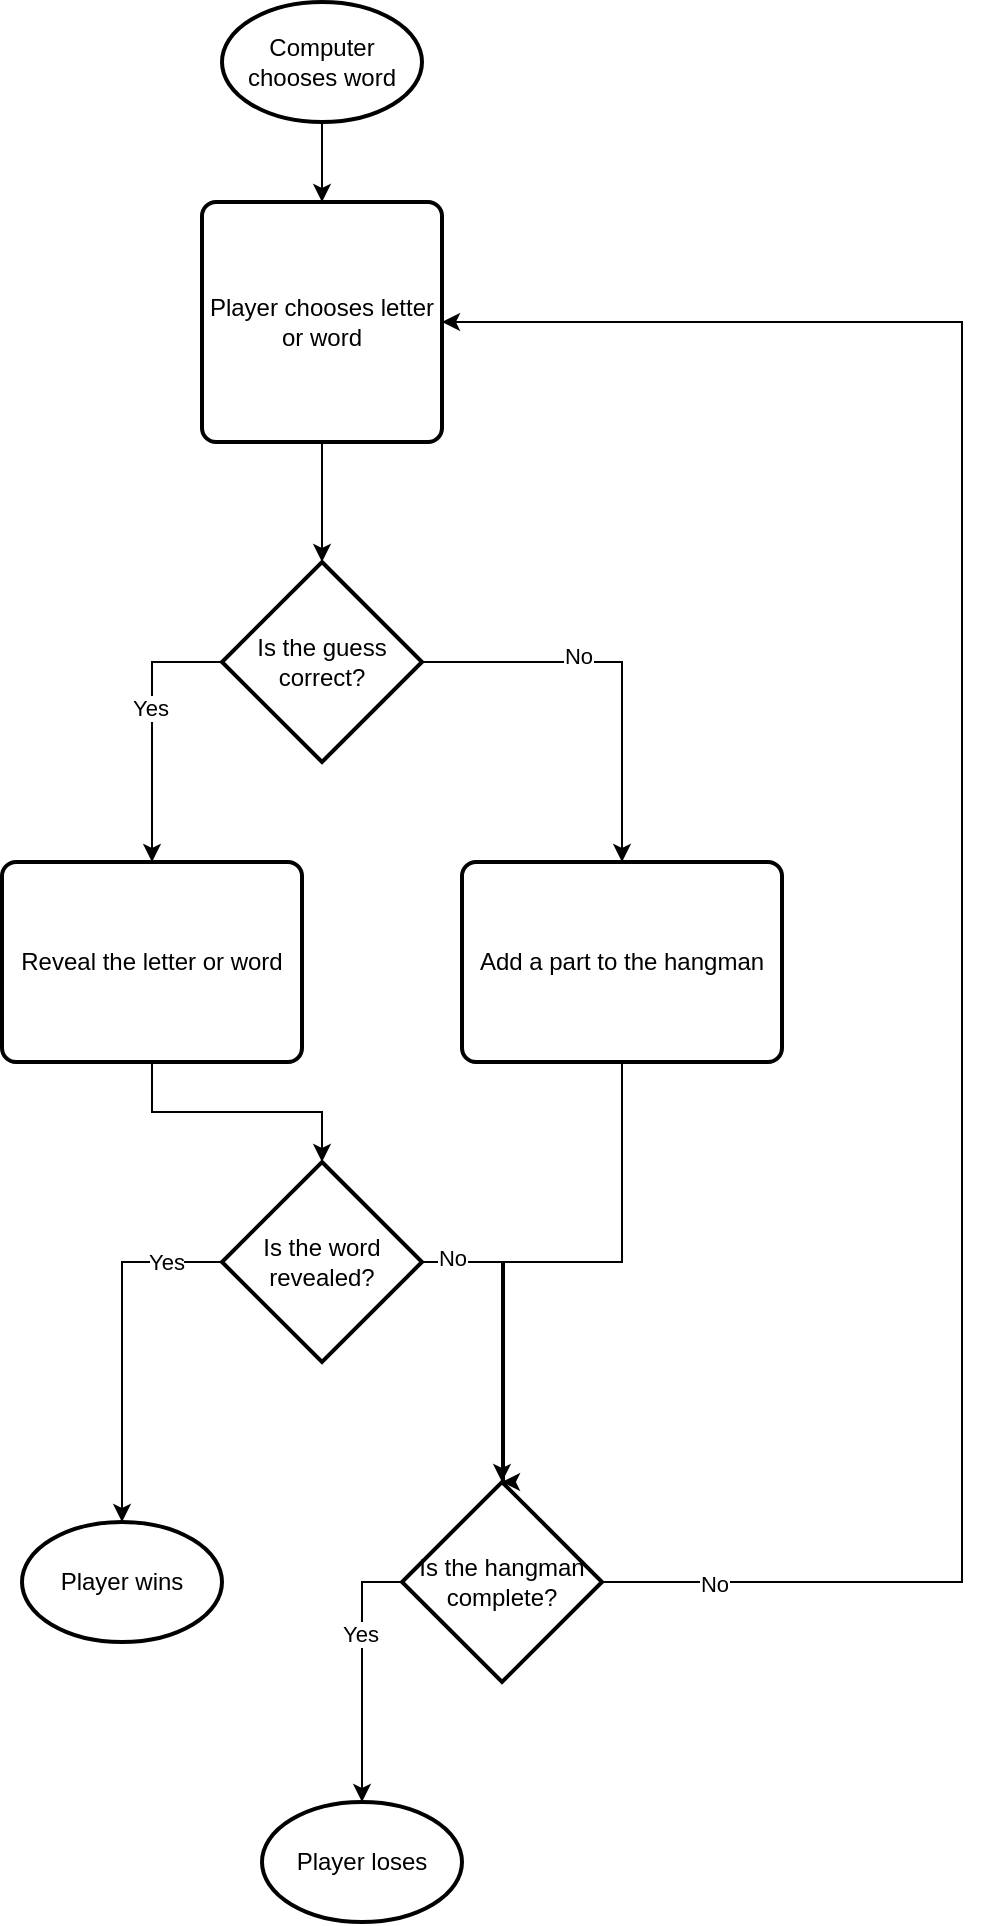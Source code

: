 <mxfile version="24.7.17">
  <diagram name="Page-1" id="t4LliRgLMSbbU-IawVyU">
    <mxGraphModel dx="2066" dy="1041" grid="1" gridSize="10" guides="1" tooltips="1" connect="1" arrows="1" fold="1" page="1" pageScale="1" pageWidth="850" pageHeight="1100" math="0" shadow="0">
      <root>
        <mxCell id="0" />
        <mxCell id="1" parent="0" />
        <mxCell id="4TxkDJZFQIc6PMh1Yow1-2" value="Computer chooses word" style="strokeWidth=2;html=1;shape=mxgraph.flowchart.start_1;whiteSpace=wrap;" vertex="1" parent="1">
          <mxGeometry x="280" y="90" width="100" height="60" as="geometry" />
        </mxCell>
        <mxCell id="4TxkDJZFQIc6PMh1Yow1-3" value="Player chooses&amp;nbsp;&lt;span style=&quot;background-color: initial;&quot;&gt;letter or word&lt;/span&gt;" style="strokeWidth=2;html=1;shape=label;whiteSpace=wrap;rounded=1;absoluteArcSize=1;arcSize=14;" vertex="1" parent="1">
          <mxGeometry x="270" y="190" width="120" height="120" as="geometry" />
        </mxCell>
        <mxCell id="4TxkDJZFQIc6PMh1Yow1-12" style="edgeStyle=orthogonalEdgeStyle;rounded=0;orthogonalLoop=1;jettySize=auto;html=1;exitX=0;exitY=0.5;exitDx=0;exitDy=0;exitPerimeter=0;entryX=0.5;entryY=0;entryDx=0;entryDy=0;" edge="1" parent="1" source="4TxkDJZFQIc6PMh1Yow1-4" target="4TxkDJZFQIc6PMh1Yow1-9">
          <mxGeometry relative="1" as="geometry" />
        </mxCell>
        <mxCell id="4TxkDJZFQIc6PMh1Yow1-28" value="Yes" style="edgeLabel;html=1;align=center;verticalAlign=middle;resizable=0;points=[];" vertex="1" connectable="0" parent="4TxkDJZFQIc6PMh1Yow1-12">
          <mxGeometry x="-0.141" y="-1" relative="1" as="geometry">
            <mxPoint as="offset" />
          </mxGeometry>
        </mxCell>
        <mxCell id="4TxkDJZFQIc6PMh1Yow1-13" style="edgeStyle=orthogonalEdgeStyle;rounded=0;orthogonalLoop=1;jettySize=auto;html=1;exitX=1;exitY=0.5;exitDx=0;exitDy=0;exitPerimeter=0;entryX=0.5;entryY=0;entryDx=0;entryDy=0;" edge="1" parent="1" source="4TxkDJZFQIc6PMh1Yow1-4" target="4TxkDJZFQIc6PMh1Yow1-10">
          <mxGeometry relative="1" as="geometry" />
        </mxCell>
        <mxCell id="4TxkDJZFQIc6PMh1Yow1-29" value="No" style="edgeLabel;html=1;align=center;verticalAlign=middle;resizable=0;points=[];" vertex="1" connectable="0" parent="4TxkDJZFQIc6PMh1Yow1-13">
          <mxGeometry x="-0.22" y="3" relative="1" as="geometry">
            <mxPoint as="offset" />
          </mxGeometry>
        </mxCell>
        <mxCell id="4TxkDJZFQIc6PMh1Yow1-4" value="Is the guess correct?" style="rounded=1;whiteSpace=wrap;html=1;absoluteArcSize=1;arcSize=14;strokeWidth=2;shape=mxgraph.flowchart.decision;" vertex="1" parent="1">
          <mxGeometry x="280" y="370" width="100" height="100" as="geometry" />
        </mxCell>
        <mxCell id="4TxkDJZFQIc6PMh1Yow1-9" value="Reveal the letter or word" style="rounded=1;whiteSpace=wrap;html=1;absoluteArcSize=1;arcSize=14;strokeWidth=2;" vertex="1" parent="1">
          <mxGeometry x="170" y="520" width="150" height="100" as="geometry" />
        </mxCell>
        <mxCell id="4TxkDJZFQIc6PMh1Yow1-10" value="Add a part to the hangman" style="rounded=1;whiteSpace=wrap;html=1;absoluteArcSize=1;arcSize=14;strokeWidth=2;" vertex="1" parent="1">
          <mxGeometry x="400" y="520" width="160" height="100" as="geometry" />
        </mxCell>
        <mxCell id="4TxkDJZFQIc6PMh1Yow1-14" style="edgeStyle=orthogonalEdgeStyle;rounded=0;orthogonalLoop=1;jettySize=auto;html=1;exitX=0.5;exitY=1;exitDx=0;exitDy=0;exitPerimeter=0;entryX=0.5;entryY=0;entryDx=0;entryDy=0;entryPerimeter=0;" edge="1" parent="1" source="4TxkDJZFQIc6PMh1Yow1-3" target="4TxkDJZFQIc6PMh1Yow1-4">
          <mxGeometry relative="1" as="geometry" />
        </mxCell>
        <mxCell id="4TxkDJZFQIc6PMh1Yow1-15" style="edgeStyle=orthogonalEdgeStyle;rounded=0;orthogonalLoop=1;jettySize=auto;html=1;exitX=0.5;exitY=1;exitDx=0;exitDy=0;exitPerimeter=0;entryX=0.5;entryY=0;entryDx=0;entryDy=0;entryPerimeter=0;" edge="1" parent="1" source="4TxkDJZFQIc6PMh1Yow1-2" target="4TxkDJZFQIc6PMh1Yow1-3">
          <mxGeometry relative="1" as="geometry" />
        </mxCell>
        <mxCell id="4TxkDJZFQIc6PMh1Yow1-16" value="Is the word revealed?" style="strokeWidth=2;html=1;shape=mxgraph.flowchart.decision;whiteSpace=wrap;" vertex="1" parent="1">
          <mxGeometry x="280" y="670" width="100" height="100" as="geometry" />
        </mxCell>
        <mxCell id="4TxkDJZFQIc6PMh1Yow1-27" style="edgeStyle=orthogonalEdgeStyle;rounded=0;orthogonalLoop=1;jettySize=auto;html=1;exitX=1;exitY=0.5;exitDx=0;exitDy=0;exitPerimeter=0;entryX=1;entryY=0.5;entryDx=0;entryDy=0;" edge="1" parent="1" source="4TxkDJZFQIc6PMh1Yow1-17" target="4TxkDJZFQIc6PMh1Yow1-3">
          <mxGeometry relative="1" as="geometry">
            <Array as="points">
              <mxPoint x="650" y="880" />
              <mxPoint x="650" y="250" />
            </Array>
          </mxGeometry>
        </mxCell>
        <mxCell id="4TxkDJZFQIc6PMh1Yow1-33" value="No" style="edgeLabel;html=1;align=center;verticalAlign=middle;resizable=0;points=[];" vertex="1" connectable="0" parent="4TxkDJZFQIc6PMh1Yow1-27">
          <mxGeometry x="-0.895" y="-1" relative="1" as="geometry">
            <mxPoint as="offset" />
          </mxGeometry>
        </mxCell>
        <mxCell id="4TxkDJZFQIc6PMh1Yow1-17" value="Is the hangman complete?" style="strokeWidth=2;html=1;shape=mxgraph.flowchart.decision;whiteSpace=wrap;" vertex="1" parent="1">
          <mxGeometry x="370" y="830" width="100" height="100" as="geometry" />
        </mxCell>
        <mxCell id="4TxkDJZFQIc6PMh1Yow1-18" value="Player wins" style="strokeWidth=2;html=1;shape=mxgraph.flowchart.start_1;whiteSpace=wrap;" vertex="1" parent="1">
          <mxGeometry x="180" y="850" width="100" height="60" as="geometry" />
        </mxCell>
        <mxCell id="4TxkDJZFQIc6PMh1Yow1-19" value="Player loses" style="strokeWidth=2;html=1;shape=mxgraph.flowchart.start_1;whiteSpace=wrap;" vertex="1" parent="1">
          <mxGeometry x="300" y="990" width="100" height="60" as="geometry" />
        </mxCell>
        <mxCell id="4TxkDJZFQIc6PMh1Yow1-20" style="edgeStyle=orthogonalEdgeStyle;rounded=0;orthogonalLoop=1;jettySize=auto;html=1;exitX=0.5;exitY=1;exitDx=0;exitDy=0;entryX=0.5;entryY=0;entryDx=0;entryDy=0;entryPerimeter=0;" edge="1" parent="1" source="4TxkDJZFQIc6PMh1Yow1-9" target="4TxkDJZFQIc6PMh1Yow1-16">
          <mxGeometry relative="1" as="geometry" />
        </mxCell>
        <mxCell id="4TxkDJZFQIc6PMh1Yow1-21" style="edgeStyle=orthogonalEdgeStyle;rounded=0;orthogonalLoop=1;jettySize=auto;html=1;exitX=0.5;exitY=1;exitDx=0;exitDy=0;" edge="1" parent="1" source="4TxkDJZFQIc6PMh1Yow1-10">
          <mxGeometry relative="1" as="geometry">
            <mxPoint x="420" y="830" as="targetPoint" />
            <Array as="points">
              <mxPoint x="480" y="720" />
              <mxPoint x="421" y="720" />
            </Array>
          </mxGeometry>
        </mxCell>
        <mxCell id="4TxkDJZFQIc6PMh1Yow1-24" style="edgeStyle=orthogonalEdgeStyle;rounded=0;orthogonalLoop=1;jettySize=auto;html=1;exitX=0;exitY=0.5;exitDx=0;exitDy=0;exitPerimeter=0;entryX=0.5;entryY=0;entryDx=0;entryDy=0;entryPerimeter=0;" edge="1" parent="1" source="4TxkDJZFQIc6PMh1Yow1-16" target="4TxkDJZFQIc6PMh1Yow1-18">
          <mxGeometry relative="1" as="geometry" />
        </mxCell>
        <mxCell id="4TxkDJZFQIc6PMh1Yow1-36" value="Yes" style="edgeLabel;html=1;align=center;verticalAlign=middle;resizable=0;points=[];" vertex="1" connectable="0" parent="4TxkDJZFQIc6PMh1Yow1-24">
          <mxGeometry x="-0.689" relative="1" as="geometry">
            <mxPoint as="offset" />
          </mxGeometry>
        </mxCell>
        <mxCell id="4TxkDJZFQIc6PMh1Yow1-25" style="edgeStyle=orthogonalEdgeStyle;rounded=0;orthogonalLoop=1;jettySize=auto;html=1;exitX=1;exitY=0.5;exitDx=0;exitDy=0;exitPerimeter=0;entryX=0.5;entryY=0;entryDx=0;entryDy=0;entryPerimeter=0;" edge="1" parent="1" source="4TxkDJZFQIc6PMh1Yow1-16" target="4TxkDJZFQIc6PMh1Yow1-17">
          <mxGeometry relative="1" as="geometry" />
        </mxCell>
        <mxCell id="4TxkDJZFQIc6PMh1Yow1-35" value="No" style="edgeLabel;html=1;align=center;verticalAlign=middle;resizable=0;points=[];" vertex="1" connectable="0" parent="4TxkDJZFQIc6PMh1Yow1-25">
          <mxGeometry x="-0.8" y="2" relative="1" as="geometry">
            <mxPoint as="offset" />
          </mxGeometry>
        </mxCell>
        <mxCell id="4TxkDJZFQIc6PMh1Yow1-26" style="edgeStyle=orthogonalEdgeStyle;rounded=0;orthogonalLoop=1;jettySize=auto;html=1;exitX=0;exitY=0.5;exitDx=0;exitDy=0;exitPerimeter=0;entryX=0.5;entryY=0;entryDx=0;entryDy=0;entryPerimeter=0;" edge="1" parent="1" source="4TxkDJZFQIc6PMh1Yow1-17" target="4TxkDJZFQIc6PMh1Yow1-19">
          <mxGeometry relative="1" as="geometry" />
        </mxCell>
        <mxCell id="4TxkDJZFQIc6PMh1Yow1-32" value="Yes" style="edgeLabel;html=1;align=center;verticalAlign=middle;resizable=0;points=[];" vertex="1" connectable="0" parent="4TxkDJZFQIc6PMh1Yow1-26">
          <mxGeometry x="-0.29" y="-1" relative="1" as="geometry">
            <mxPoint as="offset" />
          </mxGeometry>
        </mxCell>
      </root>
    </mxGraphModel>
  </diagram>
</mxfile>
